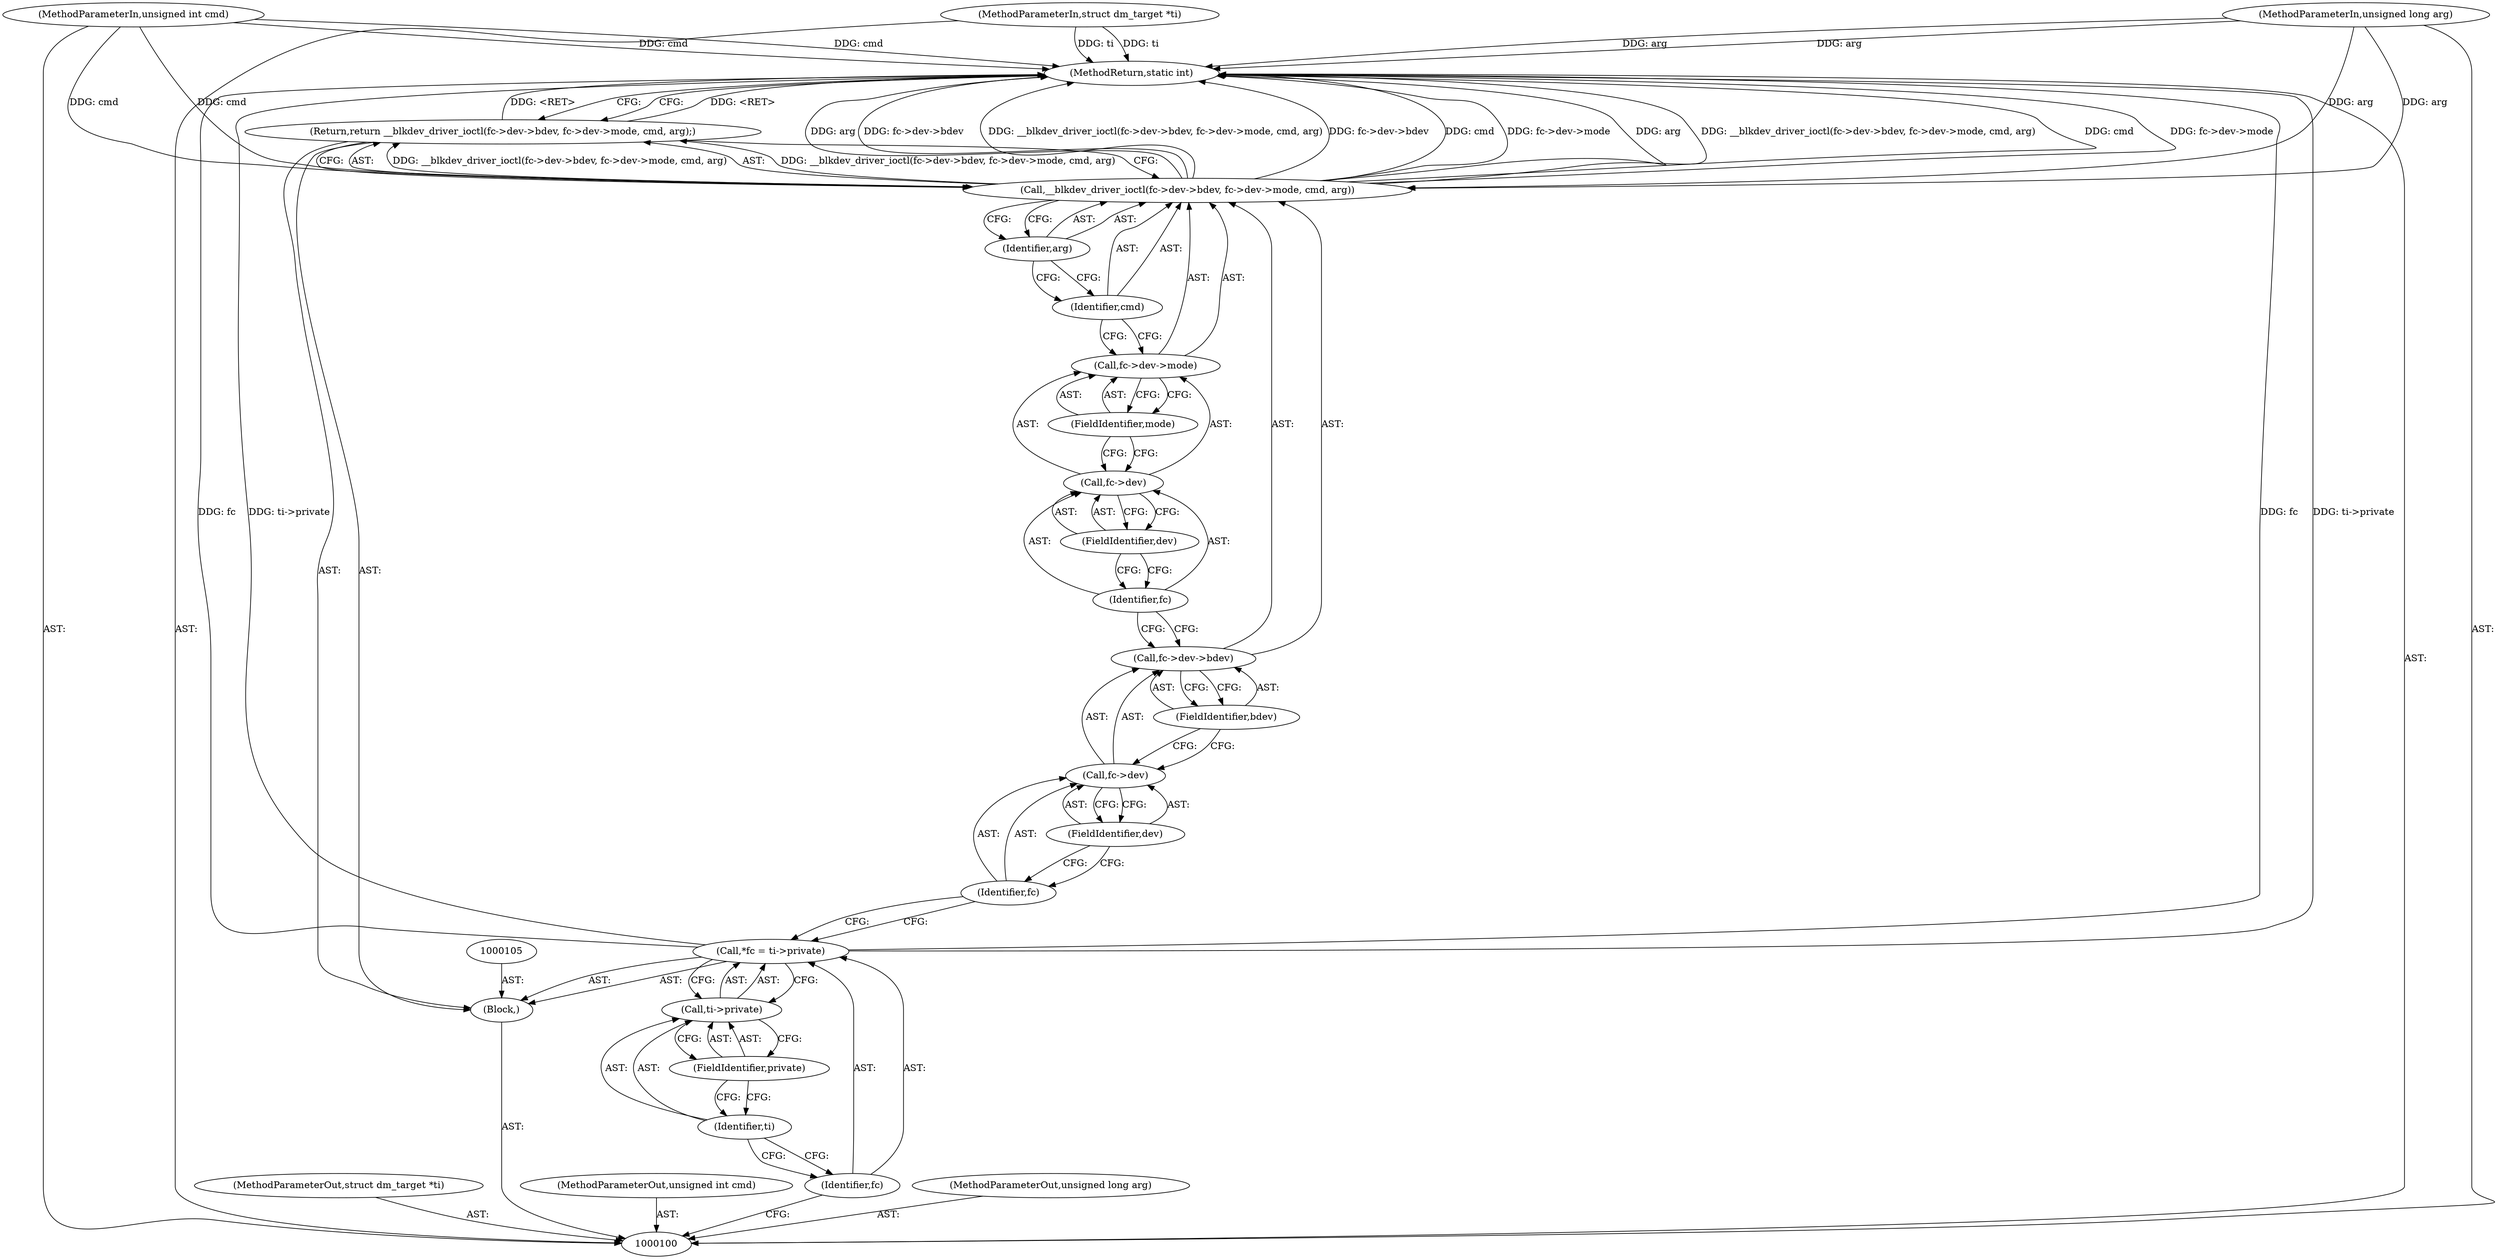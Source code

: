 digraph "1_linux_ec8013beddd717d1740cfefb1a9b900deef85462" {
"1000125" [label="(MethodReturn,static int)"];
"1000101" [label="(MethodParameterIn,struct dm_target *ti)"];
"1000150" [label="(MethodParameterOut,struct dm_target *ti)"];
"1000102" [label="(MethodParameterIn,unsigned int cmd)"];
"1000151" [label="(MethodParameterOut,unsigned int cmd)"];
"1000103" [label="(MethodParameterIn,unsigned long arg)"];
"1000152" [label="(MethodParameterOut,unsigned long arg)"];
"1000104" [label="(Block,)"];
"1000106" [label="(Call,*fc = ti->private)"];
"1000107" [label="(Identifier,fc)"];
"1000108" [label="(Call,ti->private)"];
"1000109" [label="(Identifier,ti)"];
"1000110" [label="(FieldIdentifier,private)"];
"1000111" [label="(Return,return __blkdev_driver_ioctl(fc->dev->bdev, fc->dev->mode, cmd, arg);)"];
"1000113" [label="(Call,fc->dev->bdev)"];
"1000114" [label="(Call,fc->dev)"];
"1000115" [label="(Identifier,fc)"];
"1000116" [label="(FieldIdentifier,dev)"];
"1000117" [label="(FieldIdentifier,bdev)"];
"1000118" [label="(Call,fc->dev->mode)"];
"1000119" [label="(Call,fc->dev)"];
"1000120" [label="(Identifier,fc)"];
"1000121" [label="(FieldIdentifier,dev)"];
"1000122" [label="(FieldIdentifier,mode)"];
"1000123" [label="(Identifier,cmd)"];
"1000124" [label="(Identifier,arg)"];
"1000112" [label="(Call,__blkdev_driver_ioctl(fc->dev->bdev, fc->dev->mode, cmd, arg))"];
"1000125" -> "1000100"  [label="AST: "];
"1000125" -> "1000111"  [label="CFG: "];
"1000111" -> "1000125"  [label="DDG: <RET>"];
"1000106" -> "1000125"  [label="DDG: ti->private"];
"1000106" -> "1000125"  [label="DDG: fc"];
"1000112" -> "1000125"  [label="DDG: cmd"];
"1000112" -> "1000125"  [label="DDG: fc->dev->mode"];
"1000112" -> "1000125"  [label="DDG: arg"];
"1000112" -> "1000125"  [label="DDG: __blkdev_driver_ioctl(fc->dev->bdev, fc->dev->mode, cmd, arg)"];
"1000112" -> "1000125"  [label="DDG: fc->dev->bdev"];
"1000103" -> "1000125"  [label="DDG: arg"];
"1000102" -> "1000125"  [label="DDG: cmd"];
"1000101" -> "1000125"  [label="DDG: ti"];
"1000101" -> "1000100"  [label="AST: "];
"1000101" -> "1000125"  [label="DDG: ti"];
"1000150" -> "1000100"  [label="AST: "];
"1000102" -> "1000100"  [label="AST: "];
"1000102" -> "1000125"  [label="DDG: cmd"];
"1000102" -> "1000112"  [label="DDG: cmd"];
"1000151" -> "1000100"  [label="AST: "];
"1000103" -> "1000100"  [label="AST: "];
"1000103" -> "1000125"  [label="DDG: arg"];
"1000103" -> "1000112"  [label="DDG: arg"];
"1000152" -> "1000100"  [label="AST: "];
"1000104" -> "1000100"  [label="AST: "];
"1000105" -> "1000104"  [label="AST: "];
"1000106" -> "1000104"  [label="AST: "];
"1000111" -> "1000104"  [label="AST: "];
"1000106" -> "1000104"  [label="AST: "];
"1000106" -> "1000108"  [label="CFG: "];
"1000107" -> "1000106"  [label="AST: "];
"1000108" -> "1000106"  [label="AST: "];
"1000115" -> "1000106"  [label="CFG: "];
"1000106" -> "1000125"  [label="DDG: ti->private"];
"1000106" -> "1000125"  [label="DDG: fc"];
"1000107" -> "1000106"  [label="AST: "];
"1000107" -> "1000100"  [label="CFG: "];
"1000109" -> "1000107"  [label="CFG: "];
"1000108" -> "1000106"  [label="AST: "];
"1000108" -> "1000110"  [label="CFG: "];
"1000109" -> "1000108"  [label="AST: "];
"1000110" -> "1000108"  [label="AST: "];
"1000106" -> "1000108"  [label="CFG: "];
"1000109" -> "1000108"  [label="AST: "];
"1000109" -> "1000107"  [label="CFG: "];
"1000110" -> "1000109"  [label="CFG: "];
"1000110" -> "1000108"  [label="AST: "];
"1000110" -> "1000109"  [label="CFG: "];
"1000108" -> "1000110"  [label="CFG: "];
"1000111" -> "1000104"  [label="AST: "];
"1000111" -> "1000112"  [label="CFG: "];
"1000112" -> "1000111"  [label="AST: "];
"1000125" -> "1000111"  [label="CFG: "];
"1000111" -> "1000125"  [label="DDG: <RET>"];
"1000112" -> "1000111"  [label="DDG: __blkdev_driver_ioctl(fc->dev->bdev, fc->dev->mode, cmd, arg)"];
"1000113" -> "1000112"  [label="AST: "];
"1000113" -> "1000117"  [label="CFG: "];
"1000114" -> "1000113"  [label="AST: "];
"1000117" -> "1000113"  [label="AST: "];
"1000120" -> "1000113"  [label="CFG: "];
"1000114" -> "1000113"  [label="AST: "];
"1000114" -> "1000116"  [label="CFG: "];
"1000115" -> "1000114"  [label="AST: "];
"1000116" -> "1000114"  [label="AST: "];
"1000117" -> "1000114"  [label="CFG: "];
"1000115" -> "1000114"  [label="AST: "];
"1000115" -> "1000106"  [label="CFG: "];
"1000116" -> "1000115"  [label="CFG: "];
"1000116" -> "1000114"  [label="AST: "];
"1000116" -> "1000115"  [label="CFG: "];
"1000114" -> "1000116"  [label="CFG: "];
"1000117" -> "1000113"  [label="AST: "];
"1000117" -> "1000114"  [label="CFG: "];
"1000113" -> "1000117"  [label="CFG: "];
"1000118" -> "1000112"  [label="AST: "];
"1000118" -> "1000122"  [label="CFG: "];
"1000119" -> "1000118"  [label="AST: "];
"1000122" -> "1000118"  [label="AST: "];
"1000123" -> "1000118"  [label="CFG: "];
"1000119" -> "1000118"  [label="AST: "];
"1000119" -> "1000121"  [label="CFG: "];
"1000120" -> "1000119"  [label="AST: "];
"1000121" -> "1000119"  [label="AST: "];
"1000122" -> "1000119"  [label="CFG: "];
"1000120" -> "1000119"  [label="AST: "];
"1000120" -> "1000113"  [label="CFG: "];
"1000121" -> "1000120"  [label="CFG: "];
"1000121" -> "1000119"  [label="AST: "];
"1000121" -> "1000120"  [label="CFG: "];
"1000119" -> "1000121"  [label="CFG: "];
"1000122" -> "1000118"  [label="AST: "];
"1000122" -> "1000119"  [label="CFG: "];
"1000118" -> "1000122"  [label="CFG: "];
"1000123" -> "1000112"  [label="AST: "];
"1000123" -> "1000118"  [label="CFG: "];
"1000124" -> "1000123"  [label="CFG: "];
"1000124" -> "1000112"  [label="AST: "];
"1000124" -> "1000123"  [label="CFG: "];
"1000112" -> "1000124"  [label="CFG: "];
"1000112" -> "1000111"  [label="AST: "];
"1000112" -> "1000124"  [label="CFG: "];
"1000113" -> "1000112"  [label="AST: "];
"1000118" -> "1000112"  [label="AST: "];
"1000123" -> "1000112"  [label="AST: "];
"1000124" -> "1000112"  [label="AST: "];
"1000111" -> "1000112"  [label="CFG: "];
"1000112" -> "1000125"  [label="DDG: cmd"];
"1000112" -> "1000125"  [label="DDG: fc->dev->mode"];
"1000112" -> "1000125"  [label="DDG: arg"];
"1000112" -> "1000125"  [label="DDG: __blkdev_driver_ioctl(fc->dev->bdev, fc->dev->mode, cmd, arg)"];
"1000112" -> "1000125"  [label="DDG: fc->dev->bdev"];
"1000112" -> "1000111"  [label="DDG: __blkdev_driver_ioctl(fc->dev->bdev, fc->dev->mode, cmd, arg)"];
"1000102" -> "1000112"  [label="DDG: cmd"];
"1000103" -> "1000112"  [label="DDG: arg"];
}
